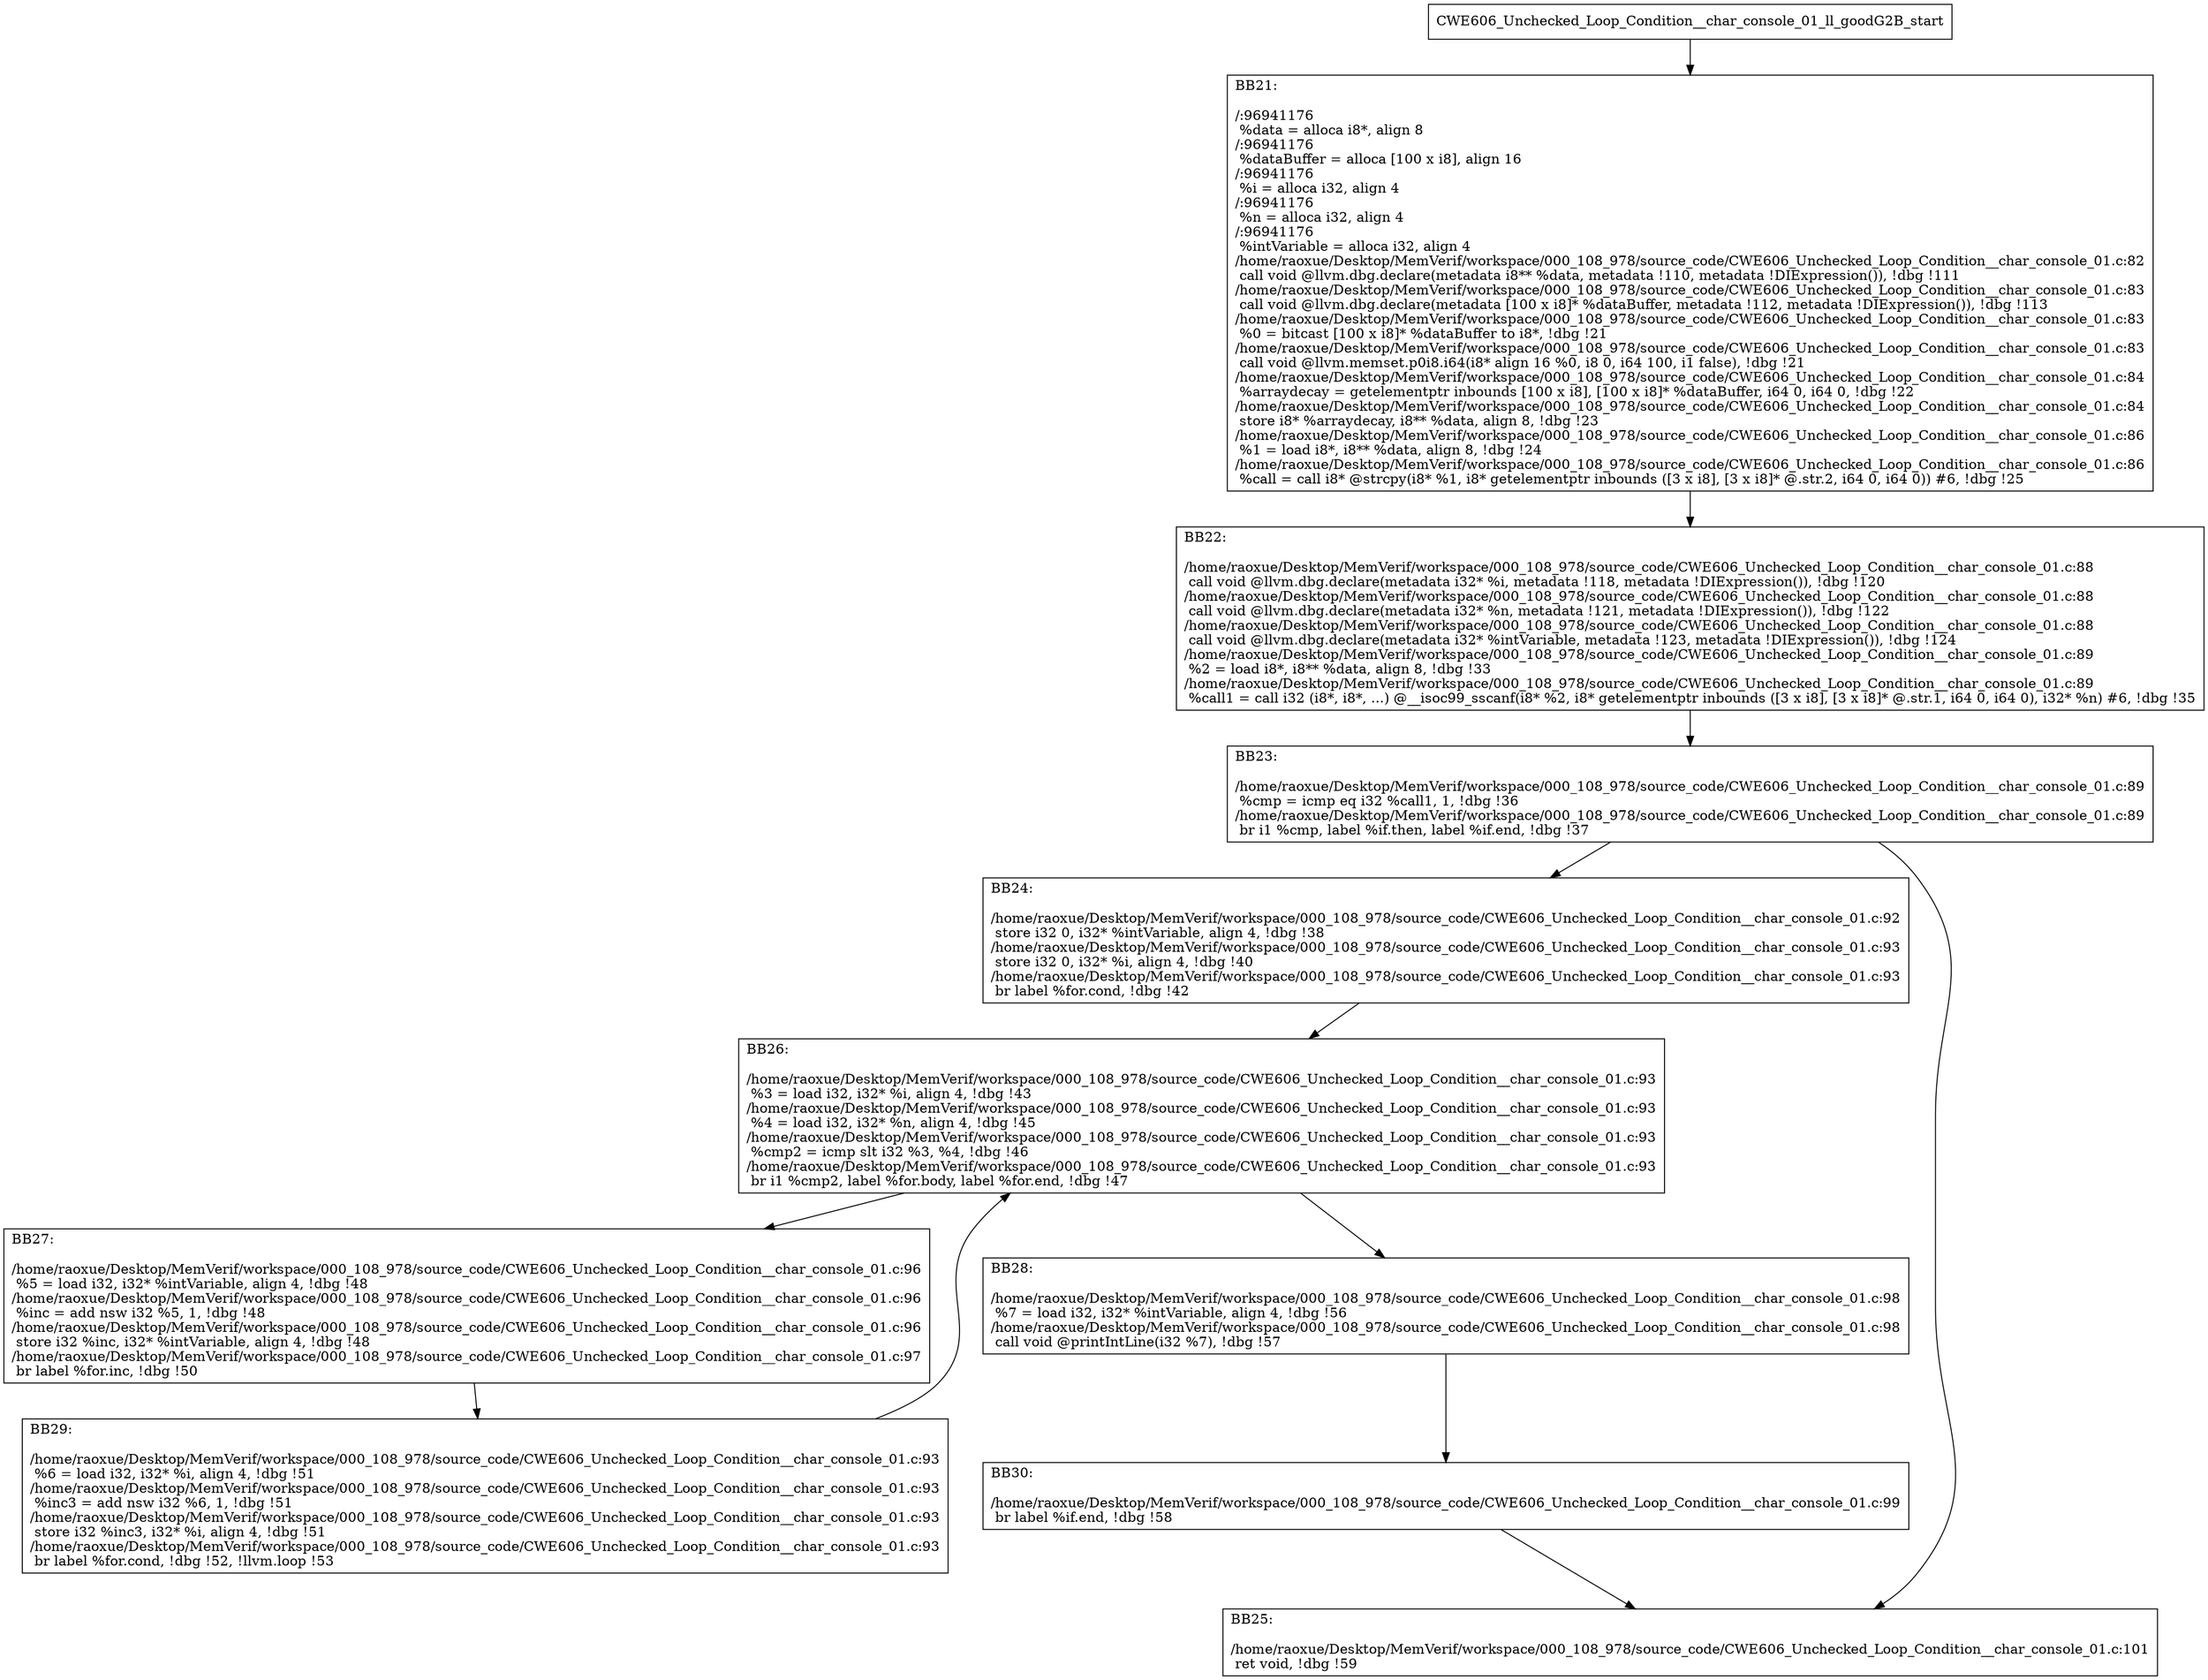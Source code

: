 digraph "CFG for'CWE606_Unchecked_Loop_Condition__char_console_01_ll_goodG2B' function" {
	BBCWE606_Unchecked_Loop_Condition__char_console_01_ll_goodG2B_start[shape=record,label="{CWE606_Unchecked_Loop_Condition__char_console_01_ll_goodG2B_start}"];
	BBCWE606_Unchecked_Loop_Condition__char_console_01_ll_goodG2B_start-> CWE606_Unchecked_Loop_Condition__char_console_01_ll_goodG2BBB21;
	CWE606_Unchecked_Loop_Condition__char_console_01_ll_goodG2BBB21 [shape=record, label="{BB21:\l\l/:96941176\l
  %data = alloca i8*, align 8\l
/:96941176\l
  %dataBuffer = alloca [100 x i8], align 16\l
/:96941176\l
  %i = alloca i32, align 4\l
/:96941176\l
  %n = alloca i32, align 4\l
/:96941176\l
  %intVariable = alloca i32, align 4\l
/home/raoxue/Desktop/MemVerif/workspace/000_108_978/source_code/CWE606_Unchecked_Loop_Condition__char_console_01.c:82\l
  call void @llvm.dbg.declare(metadata i8** %data, metadata !110, metadata !DIExpression()), !dbg !111\l
/home/raoxue/Desktop/MemVerif/workspace/000_108_978/source_code/CWE606_Unchecked_Loop_Condition__char_console_01.c:83\l
  call void @llvm.dbg.declare(metadata [100 x i8]* %dataBuffer, metadata !112, metadata !DIExpression()), !dbg !113\l
/home/raoxue/Desktop/MemVerif/workspace/000_108_978/source_code/CWE606_Unchecked_Loop_Condition__char_console_01.c:83\l
  %0 = bitcast [100 x i8]* %dataBuffer to i8*, !dbg !21\l
/home/raoxue/Desktop/MemVerif/workspace/000_108_978/source_code/CWE606_Unchecked_Loop_Condition__char_console_01.c:83\l
  call void @llvm.memset.p0i8.i64(i8* align 16 %0, i8 0, i64 100, i1 false), !dbg !21\l
/home/raoxue/Desktop/MemVerif/workspace/000_108_978/source_code/CWE606_Unchecked_Loop_Condition__char_console_01.c:84\l
  %arraydecay = getelementptr inbounds [100 x i8], [100 x i8]* %dataBuffer, i64 0, i64 0, !dbg !22\l
/home/raoxue/Desktop/MemVerif/workspace/000_108_978/source_code/CWE606_Unchecked_Loop_Condition__char_console_01.c:84\l
  store i8* %arraydecay, i8** %data, align 8, !dbg !23\l
/home/raoxue/Desktop/MemVerif/workspace/000_108_978/source_code/CWE606_Unchecked_Loop_Condition__char_console_01.c:86\l
  %1 = load i8*, i8** %data, align 8, !dbg !24\l
/home/raoxue/Desktop/MemVerif/workspace/000_108_978/source_code/CWE606_Unchecked_Loop_Condition__char_console_01.c:86\l
  %call = call i8* @strcpy(i8* %1, i8* getelementptr inbounds ([3 x i8], [3 x i8]* @.str.2, i64 0, i64 0)) #6, !dbg !25\l
}"];
	CWE606_Unchecked_Loop_Condition__char_console_01_ll_goodG2BBB21-> CWE606_Unchecked_Loop_Condition__char_console_01_ll_goodG2BBB22;
	CWE606_Unchecked_Loop_Condition__char_console_01_ll_goodG2BBB22 [shape=record, label="{BB22:\l\l/home/raoxue/Desktop/MemVerif/workspace/000_108_978/source_code/CWE606_Unchecked_Loop_Condition__char_console_01.c:88\l
  call void @llvm.dbg.declare(metadata i32* %i, metadata !118, metadata !DIExpression()), !dbg !120\l
/home/raoxue/Desktop/MemVerif/workspace/000_108_978/source_code/CWE606_Unchecked_Loop_Condition__char_console_01.c:88\l
  call void @llvm.dbg.declare(metadata i32* %n, metadata !121, metadata !DIExpression()), !dbg !122\l
/home/raoxue/Desktop/MemVerif/workspace/000_108_978/source_code/CWE606_Unchecked_Loop_Condition__char_console_01.c:88\l
  call void @llvm.dbg.declare(metadata i32* %intVariable, metadata !123, metadata !DIExpression()), !dbg !124\l
/home/raoxue/Desktop/MemVerif/workspace/000_108_978/source_code/CWE606_Unchecked_Loop_Condition__char_console_01.c:89\l
  %2 = load i8*, i8** %data, align 8, !dbg !33\l
/home/raoxue/Desktop/MemVerif/workspace/000_108_978/source_code/CWE606_Unchecked_Loop_Condition__char_console_01.c:89\l
  %call1 = call i32 (i8*, i8*, ...) @__isoc99_sscanf(i8* %2, i8* getelementptr inbounds ([3 x i8], [3 x i8]* @.str.1, i64 0, i64 0), i32* %n) #6, !dbg !35\l
}"];
	CWE606_Unchecked_Loop_Condition__char_console_01_ll_goodG2BBB22-> CWE606_Unchecked_Loop_Condition__char_console_01_ll_goodG2BBB23;
	CWE606_Unchecked_Loop_Condition__char_console_01_ll_goodG2BBB23 [shape=record, label="{BB23:\l\l/home/raoxue/Desktop/MemVerif/workspace/000_108_978/source_code/CWE606_Unchecked_Loop_Condition__char_console_01.c:89\l
  %cmp = icmp eq i32 %call1, 1, !dbg !36\l
/home/raoxue/Desktop/MemVerif/workspace/000_108_978/source_code/CWE606_Unchecked_Loop_Condition__char_console_01.c:89\l
  br i1 %cmp, label %if.then, label %if.end, !dbg !37\l
}"];
	CWE606_Unchecked_Loop_Condition__char_console_01_ll_goodG2BBB23-> CWE606_Unchecked_Loop_Condition__char_console_01_ll_goodG2BBB24;
	CWE606_Unchecked_Loop_Condition__char_console_01_ll_goodG2BBB23-> CWE606_Unchecked_Loop_Condition__char_console_01_ll_goodG2BBB25;
	CWE606_Unchecked_Loop_Condition__char_console_01_ll_goodG2BBB24 [shape=record, label="{BB24:\l\l/home/raoxue/Desktop/MemVerif/workspace/000_108_978/source_code/CWE606_Unchecked_Loop_Condition__char_console_01.c:92\l
  store i32 0, i32* %intVariable, align 4, !dbg !38\l
/home/raoxue/Desktop/MemVerif/workspace/000_108_978/source_code/CWE606_Unchecked_Loop_Condition__char_console_01.c:93\l
  store i32 0, i32* %i, align 4, !dbg !40\l
/home/raoxue/Desktop/MemVerif/workspace/000_108_978/source_code/CWE606_Unchecked_Loop_Condition__char_console_01.c:93\l
  br label %for.cond, !dbg !42\l
}"];
	CWE606_Unchecked_Loop_Condition__char_console_01_ll_goodG2BBB24-> CWE606_Unchecked_Loop_Condition__char_console_01_ll_goodG2BBB26;
	CWE606_Unchecked_Loop_Condition__char_console_01_ll_goodG2BBB26 [shape=record, label="{BB26:\l\l/home/raoxue/Desktop/MemVerif/workspace/000_108_978/source_code/CWE606_Unchecked_Loop_Condition__char_console_01.c:93\l
  %3 = load i32, i32* %i, align 4, !dbg !43\l
/home/raoxue/Desktop/MemVerif/workspace/000_108_978/source_code/CWE606_Unchecked_Loop_Condition__char_console_01.c:93\l
  %4 = load i32, i32* %n, align 4, !dbg !45\l
/home/raoxue/Desktop/MemVerif/workspace/000_108_978/source_code/CWE606_Unchecked_Loop_Condition__char_console_01.c:93\l
  %cmp2 = icmp slt i32 %3, %4, !dbg !46\l
/home/raoxue/Desktop/MemVerif/workspace/000_108_978/source_code/CWE606_Unchecked_Loop_Condition__char_console_01.c:93\l
  br i1 %cmp2, label %for.body, label %for.end, !dbg !47\l
}"];
	CWE606_Unchecked_Loop_Condition__char_console_01_ll_goodG2BBB26-> CWE606_Unchecked_Loop_Condition__char_console_01_ll_goodG2BBB27;
	CWE606_Unchecked_Loop_Condition__char_console_01_ll_goodG2BBB26-> CWE606_Unchecked_Loop_Condition__char_console_01_ll_goodG2BBB28;
	CWE606_Unchecked_Loop_Condition__char_console_01_ll_goodG2BBB27 [shape=record, label="{BB27:\l\l/home/raoxue/Desktop/MemVerif/workspace/000_108_978/source_code/CWE606_Unchecked_Loop_Condition__char_console_01.c:96\l
  %5 = load i32, i32* %intVariable, align 4, !dbg !48\l
/home/raoxue/Desktop/MemVerif/workspace/000_108_978/source_code/CWE606_Unchecked_Loop_Condition__char_console_01.c:96\l
  %inc = add nsw i32 %5, 1, !dbg !48\l
/home/raoxue/Desktop/MemVerif/workspace/000_108_978/source_code/CWE606_Unchecked_Loop_Condition__char_console_01.c:96\l
  store i32 %inc, i32* %intVariable, align 4, !dbg !48\l
/home/raoxue/Desktop/MemVerif/workspace/000_108_978/source_code/CWE606_Unchecked_Loop_Condition__char_console_01.c:97\l
  br label %for.inc, !dbg !50\l
}"];
	CWE606_Unchecked_Loop_Condition__char_console_01_ll_goodG2BBB27-> CWE606_Unchecked_Loop_Condition__char_console_01_ll_goodG2BBB29;
	CWE606_Unchecked_Loop_Condition__char_console_01_ll_goodG2BBB29 [shape=record, label="{BB29:\l\l/home/raoxue/Desktop/MemVerif/workspace/000_108_978/source_code/CWE606_Unchecked_Loop_Condition__char_console_01.c:93\l
  %6 = load i32, i32* %i, align 4, !dbg !51\l
/home/raoxue/Desktop/MemVerif/workspace/000_108_978/source_code/CWE606_Unchecked_Loop_Condition__char_console_01.c:93\l
  %inc3 = add nsw i32 %6, 1, !dbg !51\l
/home/raoxue/Desktop/MemVerif/workspace/000_108_978/source_code/CWE606_Unchecked_Loop_Condition__char_console_01.c:93\l
  store i32 %inc3, i32* %i, align 4, !dbg !51\l
/home/raoxue/Desktop/MemVerif/workspace/000_108_978/source_code/CWE606_Unchecked_Loop_Condition__char_console_01.c:93\l
  br label %for.cond, !dbg !52, !llvm.loop !53\l
}"];
	CWE606_Unchecked_Loop_Condition__char_console_01_ll_goodG2BBB29-> CWE606_Unchecked_Loop_Condition__char_console_01_ll_goodG2BBB26;
	CWE606_Unchecked_Loop_Condition__char_console_01_ll_goodG2BBB28 [shape=record, label="{BB28:\l\l/home/raoxue/Desktop/MemVerif/workspace/000_108_978/source_code/CWE606_Unchecked_Loop_Condition__char_console_01.c:98\l
  %7 = load i32, i32* %intVariable, align 4, !dbg !56\l
/home/raoxue/Desktop/MemVerif/workspace/000_108_978/source_code/CWE606_Unchecked_Loop_Condition__char_console_01.c:98\l
  call void @printIntLine(i32 %7), !dbg !57\l
}"];
	CWE606_Unchecked_Loop_Condition__char_console_01_ll_goodG2BBB28-> CWE606_Unchecked_Loop_Condition__char_console_01_ll_goodG2BBB30;
	CWE606_Unchecked_Loop_Condition__char_console_01_ll_goodG2BBB30 [shape=record, label="{BB30:\l\l/home/raoxue/Desktop/MemVerif/workspace/000_108_978/source_code/CWE606_Unchecked_Loop_Condition__char_console_01.c:99\l
  br label %if.end, !dbg !58\l
}"];
	CWE606_Unchecked_Loop_Condition__char_console_01_ll_goodG2BBB30-> CWE606_Unchecked_Loop_Condition__char_console_01_ll_goodG2BBB25;
	CWE606_Unchecked_Loop_Condition__char_console_01_ll_goodG2BBB25 [shape=record, label="{BB25:\l\l/home/raoxue/Desktop/MemVerif/workspace/000_108_978/source_code/CWE606_Unchecked_Loop_Condition__char_console_01.c:101\l
  ret void, !dbg !59\l
}"];
}
